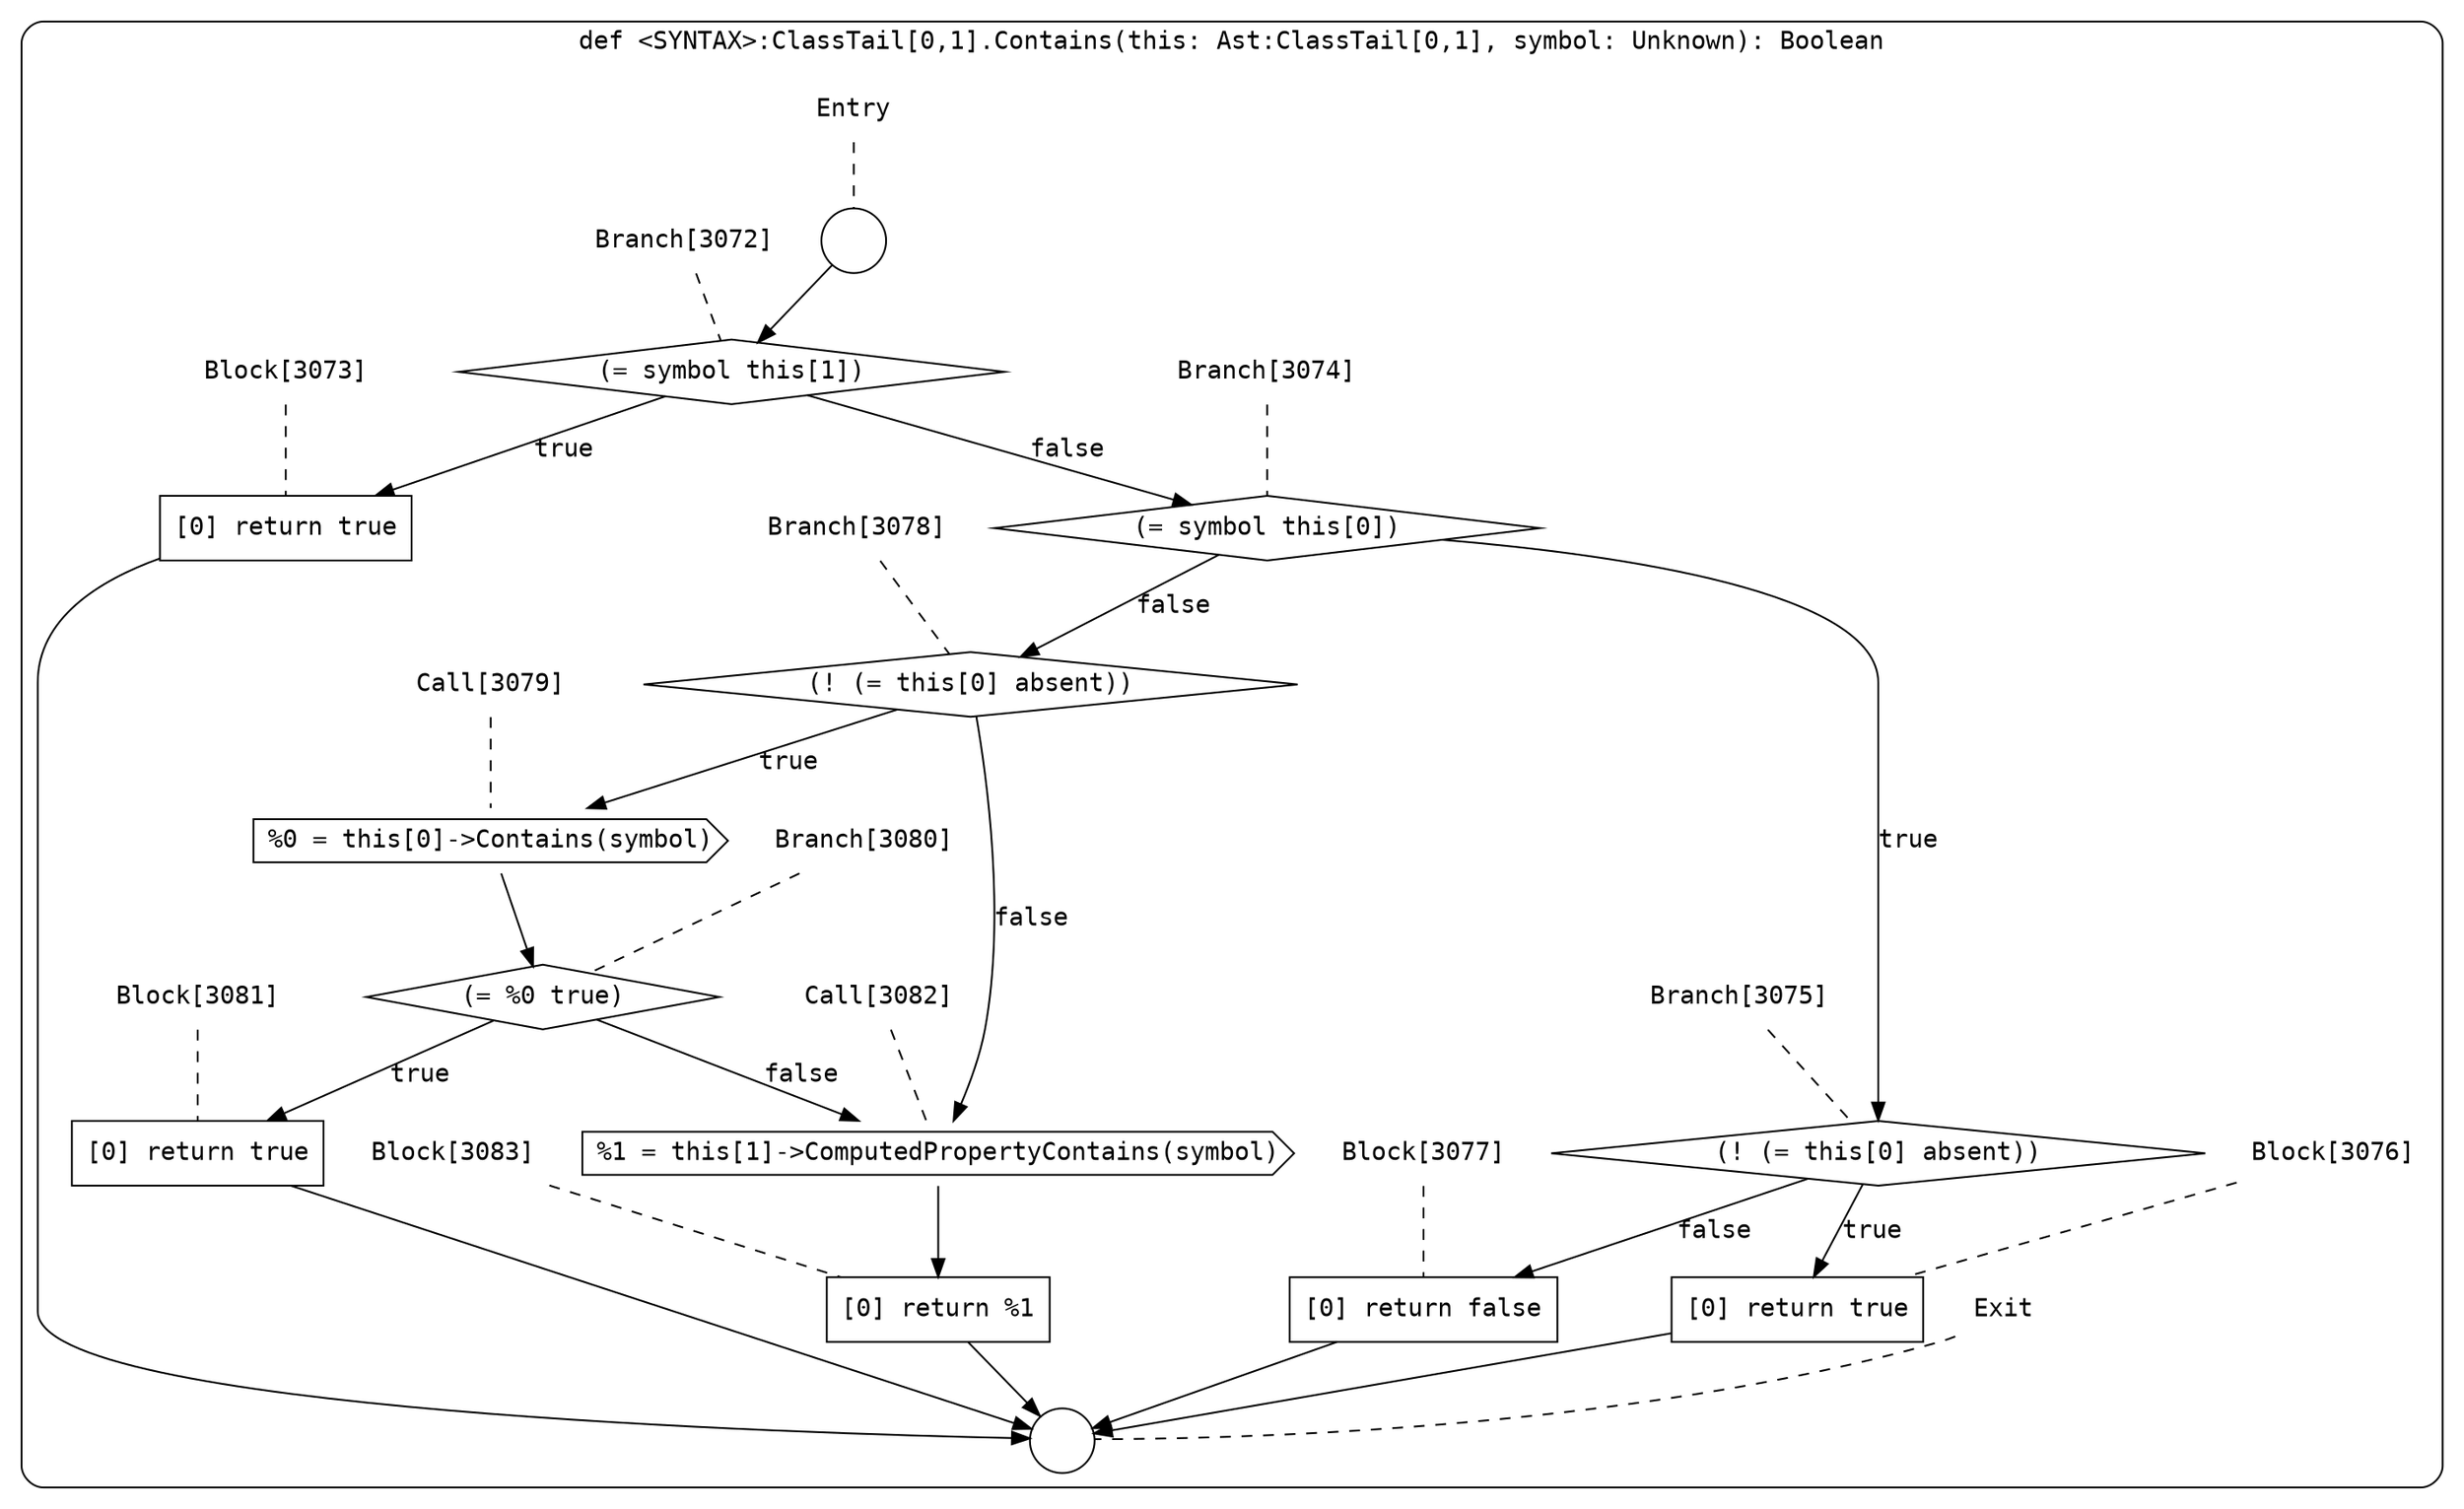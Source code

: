 digraph {
  graph [fontname = "Consolas"]
  node [fontname = "Consolas"]
  edge [fontname = "Consolas"]
  subgraph cluster809 {
    label = "def <SYNTAX>:ClassTail[0,1].Contains(this: Ast:ClassTail[0,1], symbol: Unknown): Boolean"
    style = rounded
    cluster809_entry_name [shape=none, label=<<font color="black">Entry</font>>]
    cluster809_entry_name -> cluster809_entry [arrowhead=none, color="black", style=dashed]
    cluster809_entry [shape=circle label=" " color="black" fillcolor="white" style=filled]
    cluster809_entry -> node3072 [color="black"]
    cluster809_exit_name [shape=none, label=<<font color="black">Exit</font>>]
    cluster809_exit_name -> cluster809_exit [arrowhead=none, color="black", style=dashed]
    cluster809_exit [shape=circle label=" " color="black" fillcolor="white" style=filled]
    node3072_name [shape=none, label=<<font color="black">Branch[3072]</font>>]
    node3072_name -> node3072 [arrowhead=none, color="black", style=dashed]
    node3072 [shape=diamond, label=<<font color="black">(= symbol this[1])</font>> color="black" fillcolor="white", style=filled]
    node3072 -> node3073 [label=<<font color="black">true</font>> color="black"]
    node3072 -> node3074 [label=<<font color="black">false</font>> color="black"]
    node3073_name [shape=none, label=<<font color="black">Block[3073]</font>>]
    node3073_name -> node3073 [arrowhead=none, color="black", style=dashed]
    node3073 [shape=box, label=<<font color="black">[0] return true<BR ALIGN="LEFT"/></font>> color="black" fillcolor="white", style=filled]
    node3073 -> cluster809_exit [color="black"]
    node3074_name [shape=none, label=<<font color="black">Branch[3074]</font>>]
    node3074_name -> node3074 [arrowhead=none, color="black", style=dashed]
    node3074 [shape=diamond, label=<<font color="black">(= symbol this[0])</font>> color="black" fillcolor="white", style=filled]
    node3074 -> node3075 [label=<<font color="black">true</font>> color="black"]
    node3074 -> node3078 [label=<<font color="black">false</font>> color="black"]
    node3075_name [shape=none, label=<<font color="black">Branch[3075]</font>>]
    node3075_name -> node3075 [arrowhead=none, color="black", style=dashed]
    node3075 [shape=diamond, label=<<font color="black">(! (= this[0] absent))</font>> color="black" fillcolor="white", style=filled]
    node3075 -> node3076 [label=<<font color="black">true</font>> color="black"]
    node3075 -> node3077 [label=<<font color="black">false</font>> color="black"]
    node3078_name [shape=none, label=<<font color="black">Branch[3078]</font>>]
    node3078_name -> node3078 [arrowhead=none, color="black", style=dashed]
    node3078 [shape=diamond, label=<<font color="black">(! (= this[0] absent))</font>> color="black" fillcolor="white", style=filled]
    node3078 -> node3079 [label=<<font color="black">true</font>> color="black"]
    node3078 -> node3082 [label=<<font color="black">false</font>> color="black"]
    node3076_name [shape=none, label=<<font color="black">Block[3076]</font>>]
    node3076_name -> node3076 [arrowhead=none, color="black", style=dashed]
    node3076 [shape=box, label=<<font color="black">[0] return true<BR ALIGN="LEFT"/></font>> color="black" fillcolor="white", style=filled]
    node3076 -> cluster809_exit [color="black"]
    node3077_name [shape=none, label=<<font color="black">Block[3077]</font>>]
    node3077_name -> node3077 [arrowhead=none, color="black", style=dashed]
    node3077 [shape=box, label=<<font color="black">[0] return false<BR ALIGN="LEFT"/></font>> color="black" fillcolor="white", style=filled]
    node3077 -> cluster809_exit [color="black"]
    node3079_name [shape=none, label=<<font color="black">Call[3079]</font>>]
    node3079_name -> node3079 [arrowhead=none, color="black", style=dashed]
    node3079 [shape=cds, label=<<font color="black">%0 = this[0]-&gt;Contains(symbol)</font>> color="black" fillcolor="white", style=filled]
    node3079 -> node3080 [color="black"]
    node3082_name [shape=none, label=<<font color="black">Call[3082]</font>>]
    node3082_name -> node3082 [arrowhead=none, color="black", style=dashed]
    node3082 [shape=cds, label=<<font color="black">%1 = this[1]-&gt;ComputedPropertyContains(symbol)</font>> color="black" fillcolor="white", style=filled]
    node3082 -> node3083 [color="black"]
    node3080_name [shape=none, label=<<font color="black">Branch[3080]</font>>]
    node3080_name -> node3080 [arrowhead=none, color="black", style=dashed]
    node3080 [shape=diamond, label=<<font color="black">(= %0 true)</font>> color="black" fillcolor="white", style=filled]
    node3080 -> node3081 [label=<<font color="black">true</font>> color="black"]
    node3080 -> node3082 [label=<<font color="black">false</font>> color="black"]
    node3083_name [shape=none, label=<<font color="black">Block[3083]</font>>]
    node3083_name -> node3083 [arrowhead=none, color="black", style=dashed]
    node3083 [shape=box, label=<<font color="black">[0] return %1<BR ALIGN="LEFT"/></font>> color="black" fillcolor="white", style=filled]
    node3083 -> cluster809_exit [color="black"]
    node3081_name [shape=none, label=<<font color="black">Block[3081]</font>>]
    node3081_name -> node3081 [arrowhead=none, color="black", style=dashed]
    node3081 [shape=box, label=<<font color="black">[0] return true<BR ALIGN="LEFT"/></font>> color="black" fillcolor="white", style=filled]
    node3081 -> cluster809_exit [color="black"]
  }
}